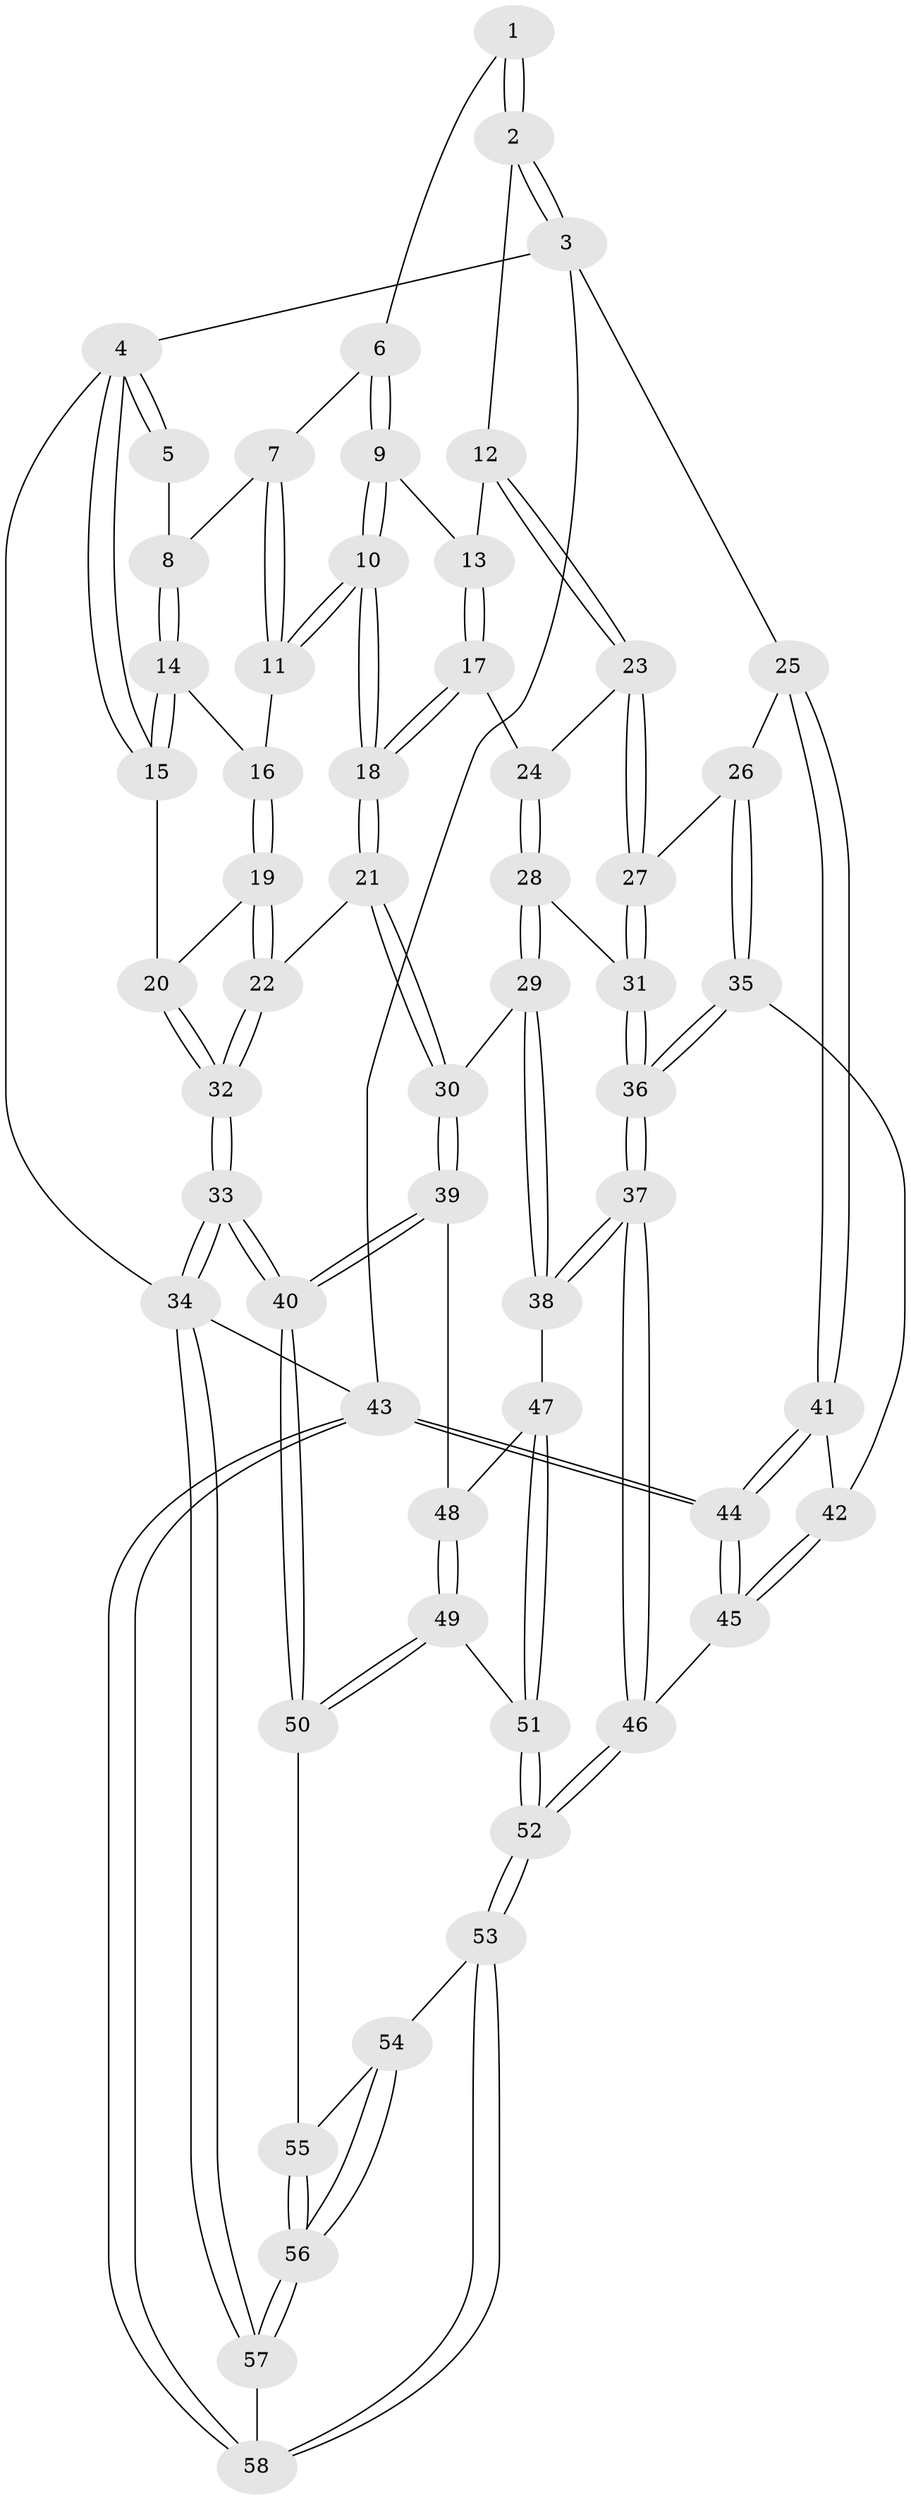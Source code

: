 // Generated by graph-tools (version 1.1) at 2025/03/03/09/25 03:03:15]
// undirected, 58 vertices, 142 edges
graph export_dot {
graph [start="1"]
  node [color=gray90,style=filled];
  1 [pos="+0.3618135295903457+0"];
  2 [pos="+0.9497493248384791+0"];
  3 [pos="+1+0"];
  4 [pos="+0+0"];
  5 [pos="+0.11867422600012231+0"];
  6 [pos="+0.3543064317363485+0"];
  7 [pos="+0.32008580667875075+0"];
  8 [pos="+0.21237714534635763+0.060546492764901316"];
  9 [pos="+0.41159451141752407+0.09325881582329656"];
  10 [pos="+0.357390247301983+0.17862572635087168"];
  11 [pos="+0.269464038917895+0.14650903644642435"];
  12 [pos="+0.9001357433801835+0"];
  13 [pos="+0.6025732705034511+0.08246461812605109"];
  14 [pos="+0.20452837010498365+0.08725836834956979"];
  15 [pos="+0+0"];
  16 [pos="+0.21786400174430096+0.1434731068470662"];
  17 [pos="+0.5078451216917961+0.28016553235462865"];
  18 [pos="+0.4105786794960499+0.3241363409852787"];
  19 [pos="+0.18215736017863865+0.17225810092330432"];
  20 [pos="+0+0"];
  21 [pos="+0.36804839301554865+0.4192670306018331"];
  22 [pos="+0.09750157771407597+0.3790805667375464"];
  23 [pos="+0.7672110683081831+0.30070321914445153"];
  24 [pos="+0.5607936055957321+0.29664104657236007"];
  25 [pos="+1+0.38863806609911505"];
  26 [pos="+0.7853896195043305+0.3704694470637328"];
  27 [pos="+0.773944105272552+0.3593116893739001"];
  28 [pos="+0.6354327107380997+0.45913685927098236"];
  29 [pos="+0.5180657418236116+0.5376036104588333"];
  30 [pos="+0.3887125707160609+0.46232168222160713"];
  31 [pos="+0.6718005822839618+0.44632320720714036"];
  32 [pos="+0+0.43744951751838446"];
  33 [pos="+0+0.9360889892517981"];
  34 [pos="+0+1"];
  35 [pos="+0.8698969895729667+0.5435804555021704"];
  36 [pos="+0.7586660849341568+0.6166742791241291"];
  37 [pos="+0.7129039529510165+0.6779546786531917"];
  38 [pos="+0.5435166997335962+0.5965157141111483"];
  39 [pos="+0.28934597131378514+0.6510567228385626"];
  40 [pos="+0.07480127913322926+0.8275391332702041"];
  41 [pos="+1+0.46049722145858446"];
  42 [pos="+0.8743311590025986+0.5449159845561238"];
  43 [pos="+1+1"];
  44 [pos="+1+0.951847087191445"];
  45 [pos="+0.9670061634827056+0.782032781917744"];
  46 [pos="+0.7411666958727746+0.7868988150332759"];
  47 [pos="+0.506654973754828+0.6850884368016048"];
  48 [pos="+0.35323664047490216+0.6851679990165365"];
  49 [pos="+0.4605994080648186+0.8111610214314786"];
  50 [pos="+0.4571307022854054+0.8204726828638516"];
  51 [pos="+0.49387595143378843+0.7641281490108485"];
  52 [pos="+0.7289697540659921+0.8066926190943456"];
  53 [pos="+0.7240082102073989+0.824950820186957"];
  54 [pos="+0.6960202911705338+0.8540745098603837"];
  55 [pos="+0.46140679793094336+0.8321884645195401"];
  56 [pos="+0.5127876113336141+1"];
  57 [pos="+0.5071123517491092+1"];
  58 [pos="+1+1"];
  1 -- 2;
  1 -- 2;
  1 -- 6;
  2 -- 3;
  2 -- 3;
  2 -- 12;
  3 -- 4;
  3 -- 25;
  3 -- 43;
  4 -- 5;
  4 -- 5;
  4 -- 15;
  4 -- 15;
  4 -- 34;
  5 -- 8;
  6 -- 7;
  6 -- 9;
  6 -- 9;
  7 -- 8;
  7 -- 11;
  7 -- 11;
  8 -- 14;
  8 -- 14;
  9 -- 10;
  9 -- 10;
  9 -- 13;
  10 -- 11;
  10 -- 11;
  10 -- 18;
  10 -- 18;
  11 -- 16;
  12 -- 13;
  12 -- 23;
  12 -- 23;
  13 -- 17;
  13 -- 17;
  14 -- 15;
  14 -- 15;
  14 -- 16;
  15 -- 20;
  16 -- 19;
  16 -- 19;
  17 -- 18;
  17 -- 18;
  17 -- 24;
  18 -- 21;
  18 -- 21;
  19 -- 20;
  19 -- 22;
  19 -- 22;
  20 -- 32;
  20 -- 32;
  21 -- 22;
  21 -- 30;
  21 -- 30;
  22 -- 32;
  22 -- 32;
  23 -- 24;
  23 -- 27;
  23 -- 27;
  24 -- 28;
  24 -- 28;
  25 -- 26;
  25 -- 41;
  25 -- 41;
  26 -- 27;
  26 -- 35;
  26 -- 35;
  27 -- 31;
  27 -- 31;
  28 -- 29;
  28 -- 29;
  28 -- 31;
  29 -- 30;
  29 -- 38;
  29 -- 38;
  30 -- 39;
  30 -- 39;
  31 -- 36;
  31 -- 36;
  32 -- 33;
  32 -- 33;
  33 -- 34;
  33 -- 34;
  33 -- 40;
  33 -- 40;
  34 -- 57;
  34 -- 57;
  34 -- 43;
  35 -- 36;
  35 -- 36;
  35 -- 42;
  36 -- 37;
  36 -- 37;
  37 -- 38;
  37 -- 38;
  37 -- 46;
  37 -- 46;
  38 -- 47;
  39 -- 40;
  39 -- 40;
  39 -- 48;
  40 -- 50;
  40 -- 50;
  41 -- 42;
  41 -- 44;
  41 -- 44;
  42 -- 45;
  42 -- 45;
  43 -- 44;
  43 -- 44;
  43 -- 58;
  43 -- 58;
  44 -- 45;
  44 -- 45;
  45 -- 46;
  46 -- 52;
  46 -- 52;
  47 -- 48;
  47 -- 51;
  47 -- 51;
  48 -- 49;
  48 -- 49;
  49 -- 50;
  49 -- 50;
  49 -- 51;
  50 -- 55;
  51 -- 52;
  51 -- 52;
  52 -- 53;
  52 -- 53;
  53 -- 54;
  53 -- 58;
  53 -- 58;
  54 -- 55;
  54 -- 56;
  54 -- 56;
  55 -- 56;
  55 -- 56;
  56 -- 57;
  56 -- 57;
  57 -- 58;
}
